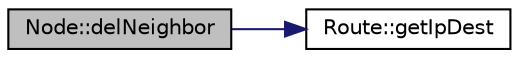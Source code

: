 digraph "Node::delNeighbor"
{
  edge [fontname="Helvetica",fontsize="10",labelfontname="Helvetica",labelfontsize="10"];
  node [fontname="Helvetica",fontsize="10",shape=record];
  rankdir="LR";
  Node1 [label="Node::delNeighbor",height=0.2,width=0.4,color="black", fillcolor="grey75", style="filled" fontcolor="black"];
  Node1 -> Node2 [color="midnightblue",fontsize="10",style="solid",fontname="Helvetica"];
  Node2 [label="Route::getIpDest",height=0.2,width=0.4,color="black", fillcolor="white", style="filled",URL="$class_route.html#aa0035cede27822c197601bdfa7882e69"];
}
